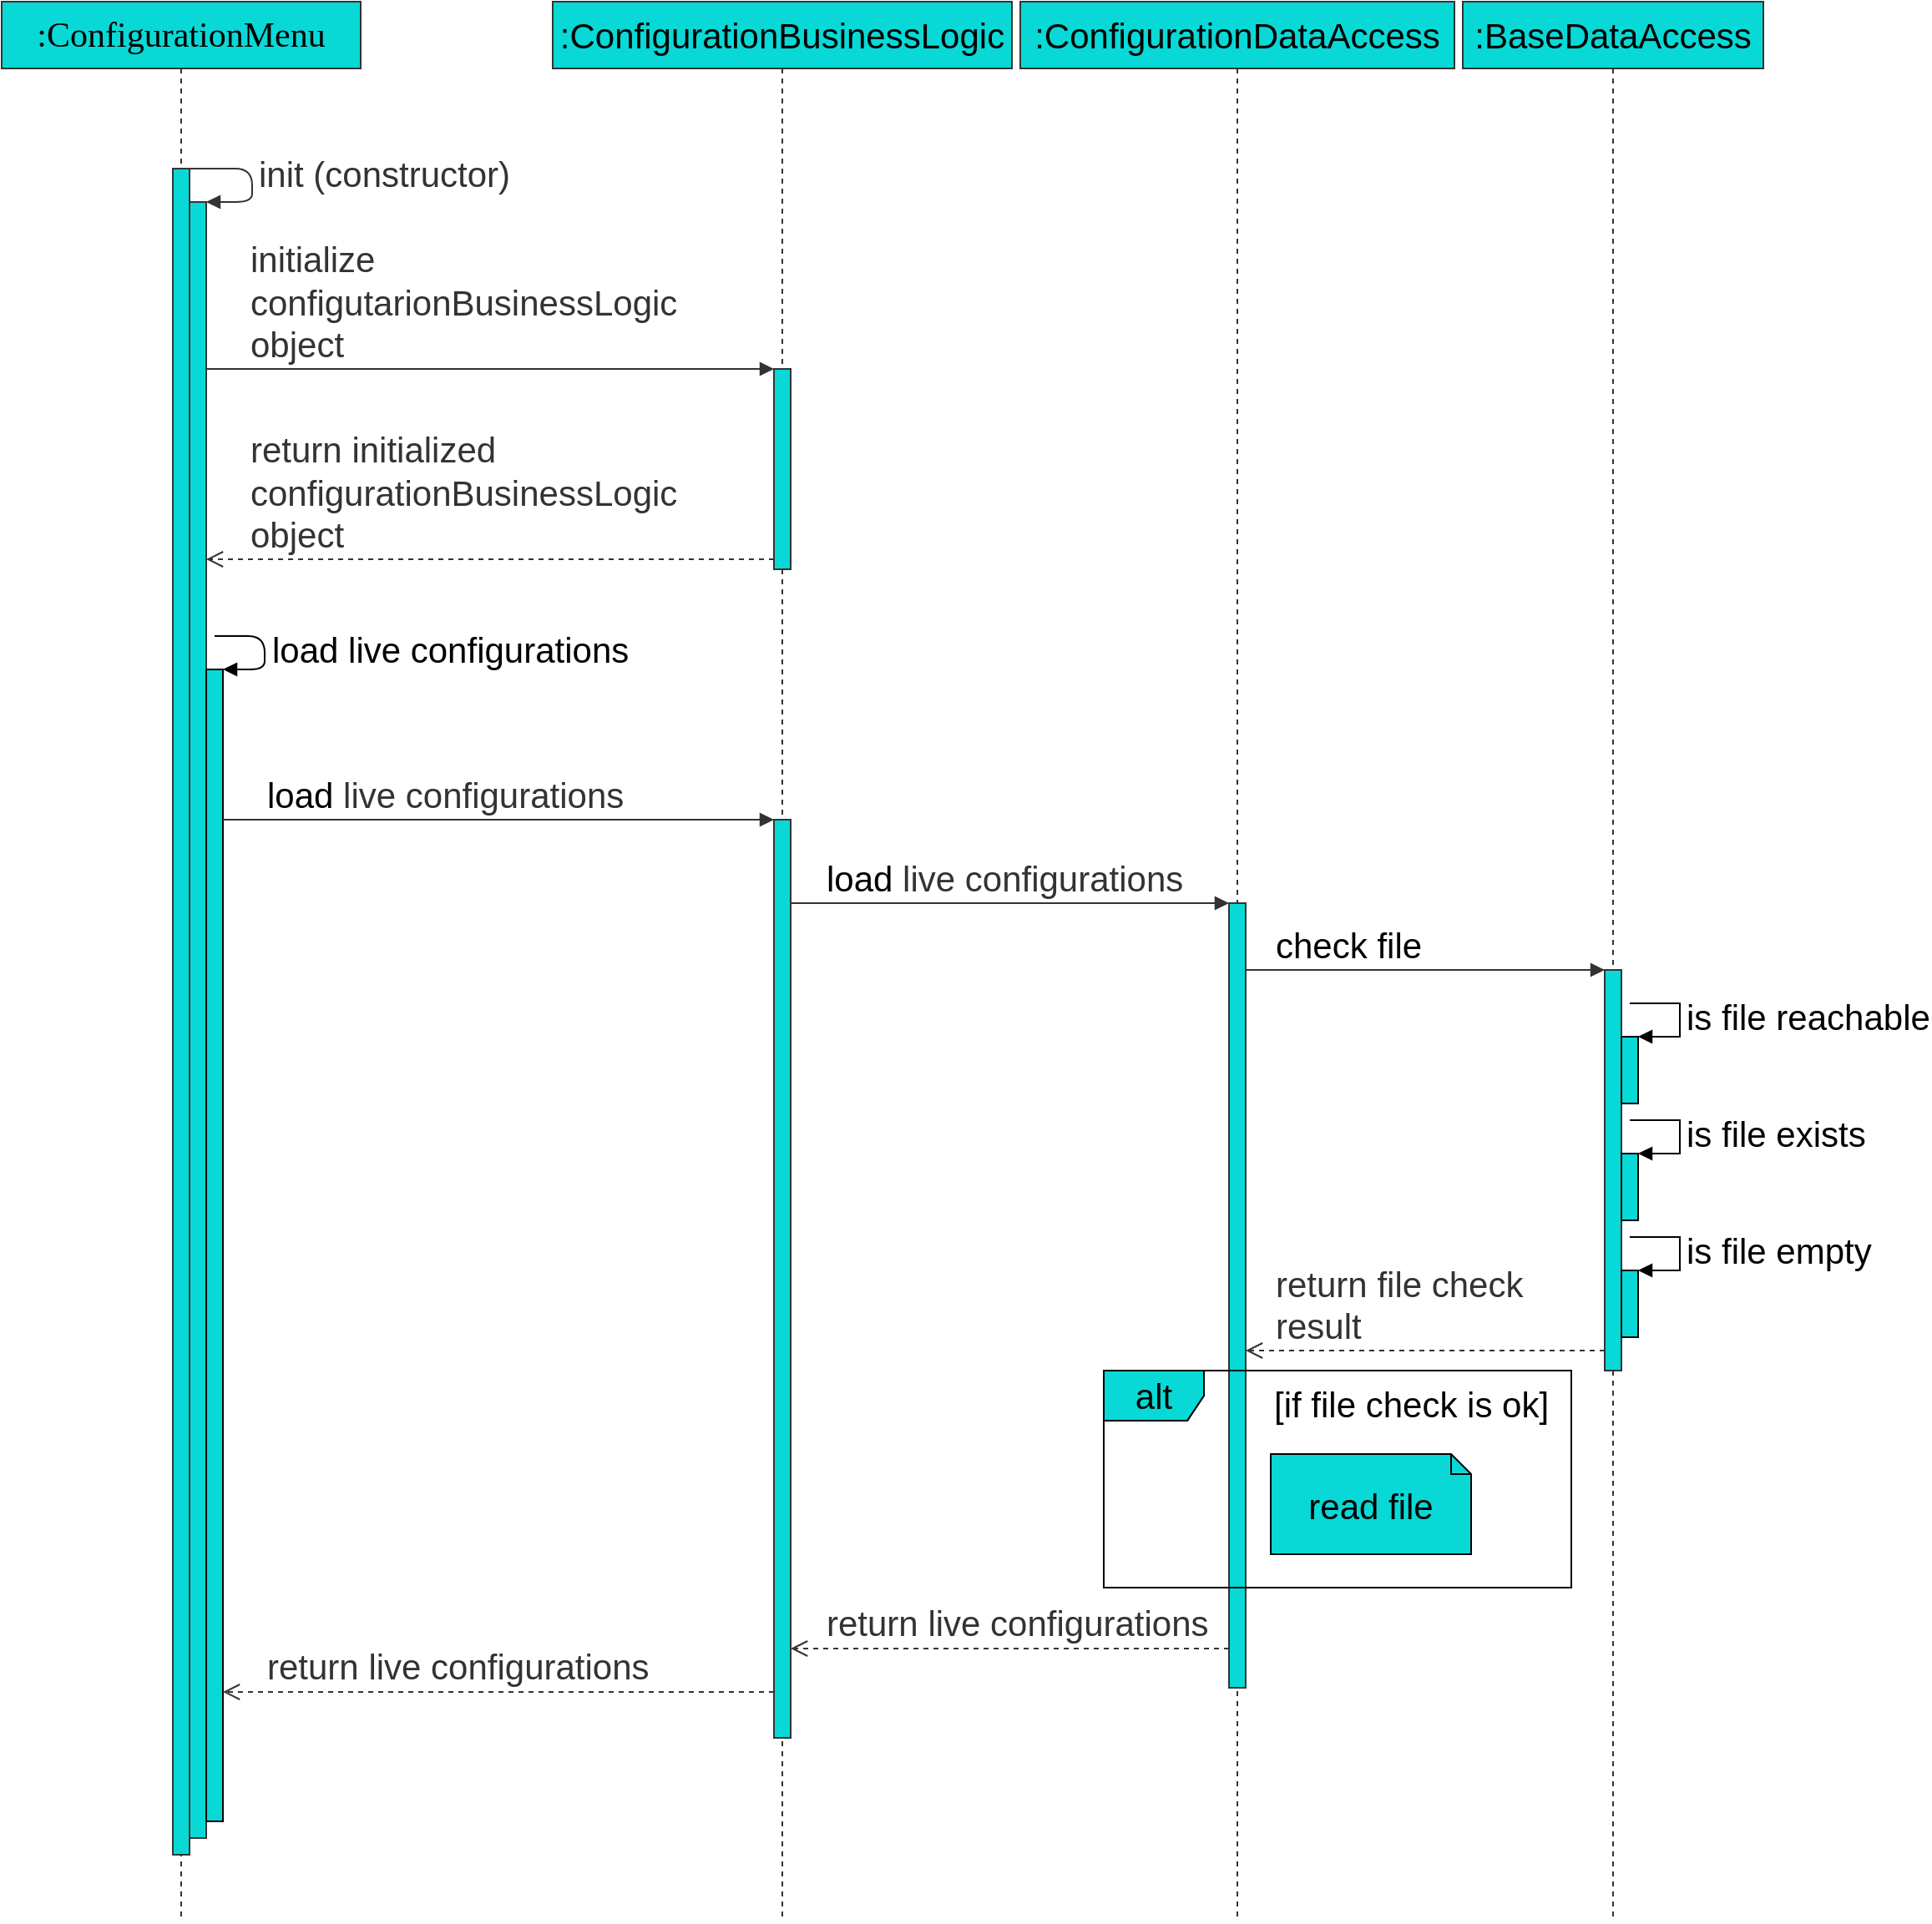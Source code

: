 <mxfile version="14.5.1" type="device"><diagram name="Page-1" id="13e1069c-82ec-6db2-03f1-153e76fe0fe0"><mxGraphModel dx="2496" dy="1511" grid="1" gridSize="10" guides="1" tooltips="1" connect="1" arrows="1" fold="1" page="1" pageScale="1" pageWidth="1100" pageHeight="850" math="0" shadow="0"><root><mxCell id="0"/><mxCell id="1" parent="0"/><mxCell id="7baba1c4bc27f4b0-8" value="&lt;font style=&quot;font-size: 21px&quot;&gt;:ConfigurationMenu&lt;/font&gt;" style="shape=umlLifeline;perimeter=lifelinePerimeter;whiteSpace=wrap;html=1;container=1;collapsible=0;recursiveResize=0;outlineConnect=0;shadow=0;comic=0;labelBackgroundColor=none;strokeWidth=1;fontFamily=Verdana;fontSize=15;align=center;strokeColor=#333333;fillColor=#08D9D6;size=40;" parent="1" vertex="1"><mxGeometry x="20" y="80" width="215" height="1150" as="geometry"/></mxCell><mxCell id="7baba1c4bc27f4b0-9" value="" style="html=1;points=[];perimeter=orthogonalPerimeter;shadow=0;comic=0;labelBackgroundColor=none;strokeWidth=1;fontFamily=Verdana;fontSize=15;align=center;fillColor=#08D9D6;strokeColor=#333333;fontColor=#333333;" parent="7baba1c4bc27f4b0-8" vertex="1"><mxGeometry x="102.5" y="100" width="10" height="1010" as="geometry"/></mxCell><mxCell id="t6h1Kl2ECYMI0jGiUGAe-1" value="" style="html=1;points=[];perimeter=orthogonalPerimeter;fillColor=#08D9D6;strokeColor=#333333;fontColor=#333333;fontSize=15;" parent="7baba1c4bc27f4b0-8" vertex="1"><mxGeometry x="112.5" y="120" width="10" height="980" as="geometry"/></mxCell><mxCell id="t6h1Kl2ECYMI0jGiUGAe-2" value="&lt;font style=&quot;font-size: 21px&quot;&gt;init (constructor)&lt;/font&gt;" style="edgeStyle=orthogonalEdgeStyle;html=1;align=left;spacingLeft=2;endArrow=block;entryX=1;entryY=0;exitX=0.5;exitY=0;exitDx=0;exitDy=0;exitPerimeter=0;strokeColor=#333333;fontColor=#333333;fontSize=15;" parent="7baba1c4bc27f4b0-8" source="7baba1c4bc27f4b0-9" target="t6h1Kl2ECYMI0jGiUGAe-1" edge="1"><mxGeometry relative="1" as="geometry"><mxPoint x="60" y="100" as="sourcePoint"/><Array as="points"><mxPoint x="150" y="100"/><mxPoint x="150" y="120"/></Array></mxGeometry></mxCell><mxCell id="kV6iDw3gYgRYb8K-aKEn-1" value="" style="html=1;points=[];perimeter=orthogonalPerimeter;fontColor=#000000;fillColor=#08D9D6;" vertex="1" parent="7baba1c4bc27f4b0-8"><mxGeometry x="122.5" y="400" width="10" height="690" as="geometry"/></mxCell><mxCell id="kV6iDw3gYgRYb8K-aKEn-2" value="load live configurations" style="edgeStyle=orthogonalEdgeStyle;html=1;align=left;spacingLeft=2;endArrow=block;entryX=1;entryY=0;labelBackgroundColor=#ffffff;fontColor=#000000;fontSize=21;" edge="1" target="kV6iDw3gYgRYb8K-aKEn-1" parent="7baba1c4bc27f4b0-8"><mxGeometry relative="1" as="geometry"><mxPoint x="127.5" y="380" as="sourcePoint"/><Array as="points"><mxPoint x="157.5" y="380"/></Array></mxGeometry></mxCell><mxCell id="t6h1Kl2ECYMI0jGiUGAe-9" value="&lt;font style=&quot;font-size: 21px&quot;&gt;:ConfigurationBusinessLogic&lt;/font&gt;" style="shape=umlLifeline;perimeter=lifelinePerimeter;whiteSpace=wrap;html=1;container=1;collapsible=0;recursiveResize=0;outlineConnect=0;strokeColor=#333333;fillColor=#08D9D6;fontSize=15;" parent="1" vertex="1"><mxGeometry x="350" y="80" width="275" height="1150" as="geometry"/></mxCell><mxCell id="t6h1Kl2ECYMI0jGiUGAe-10" value="" style="html=1;points=[];perimeter=orthogonalPerimeter;fontColor=#333333;fillColor=#08D9D6;strokeColor=#333333;fontSize=15;" parent="t6h1Kl2ECYMI0jGiUGAe-9" vertex="1"><mxGeometry x="132.5" y="220" width="10" height="120" as="geometry"/></mxCell><mxCell id="kV6iDw3gYgRYb8K-aKEn-5" value="" style="html=1;points=[];perimeter=orthogonalPerimeter;fontColor=#333333;fillColor=#08D9D6;strokeColor=#333333;fontSize=15;" vertex="1" parent="t6h1Kl2ECYMI0jGiUGAe-9"><mxGeometry x="132.5" y="490" width="10" height="550" as="geometry"/></mxCell><mxCell id="t6h1Kl2ECYMI0jGiUGAe-11" value="&lt;font style=&quot;font-size: 21px&quot;&gt;initialize&lt;br&gt;&lt;div&gt;&lt;span&gt;configutarionBusinessLogic&lt;/span&gt;&lt;/div&gt;object&lt;/font&gt;" style="html=1;verticalAlign=bottom;endArrow=block;entryX=0;entryY=0;strokeColor=#333333;fontColor=#333333;fontSize=15;labelBackgroundColor=none;align=left;" parent="1" target="t6h1Kl2ECYMI0jGiUGAe-10" edge="1" source="t6h1Kl2ECYMI0jGiUGAe-1"><mxGeometry x="-0.855" relative="1" as="geometry"><mxPoint x="165.67" y="240" as="sourcePoint"/><mxPoint as="offset"/></mxGeometry></mxCell><mxCell id="t6h1Kl2ECYMI0jGiUGAe-12" value="&lt;font style=&quot;font-size: 21px&quot;&gt;return initialized&lt;br&gt;configurationBusinessLogic&lt;br&gt;object&lt;/font&gt;" style="html=1;verticalAlign=bottom;endArrow=open;dashed=1;endSize=8;exitX=0;exitY=0.95;strokeColor=#333333;fontColor=#333333;fontSize=15;labelBackgroundColor=none;align=left;" parent="1" source="t6h1Kl2ECYMI0jGiUGAe-10" edge="1" target="t6h1Kl2ECYMI0jGiUGAe-1"><mxGeometry x="0.855" relative="1" as="geometry"><mxPoint x="165.0" y="314.08" as="targetPoint"/><mxPoint as="offset"/></mxGeometry></mxCell><mxCell id="kV6iDw3gYgRYb8K-aKEn-3" value="&lt;font style=&quot;font-size: 21px&quot;&gt;:ConfigurationDataAccess&lt;/font&gt;" style="shape=umlLifeline;perimeter=lifelinePerimeter;whiteSpace=wrap;html=1;container=1;collapsible=0;recursiveResize=0;outlineConnect=0;strokeColor=#333333;fillColor=#08D9D6;fontSize=15;" vertex="1" parent="1"><mxGeometry x="630" y="80" width="260" height="1150" as="geometry"/></mxCell><mxCell id="kV6iDw3gYgRYb8K-aKEn-8" value="" style="html=1;points=[];perimeter=orthogonalPerimeter;fontColor=#333333;fillColor=#08D9D6;strokeColor=#333333;fontSize=15;" vertex="1" parent="kV6iDw3gYgRYb8K-aKEn-3"><mxGeometry x="125" y="540" width="10" height="470" as="geometry"/></mxCell><mxCell id="kV6iDw3gYgRYb8K-aKEn-6" value="&lt;span style=&quot;color: rgb(0 , 0 , 0) ; font-size: 21px ; background-color: rgb(255 , 255 , 255)&quot;&gt;load&amp;nbsp;&lt;/span&gt;&lt;span style=&quot;font-size: 21px&quot;&gt;live configurations&lt;/span&gt;" style="html=1;verticalAlign=bottom;endArrow=block;entryX=0;entryY=0;strokeColor=#333333;fontColor=#333333;fontSize=15;labelBackgroundColor=none;align=left;" edge="1" parent="1" target="kV6iDw3gYgRYb8K-aKEn-5" source="kV6iDw3gYgRYb8K-aKEn-1"><mxGeometry x="-0.855" relative="1" as="geometry"><mxPoint x="160" y="570" as="sourcePoint"/><mxPoint as="offset"/></mxGeometry></mxCell><mxCell id="kV6iDw3gYgRYb8K-aKEn-7" value="&lt;font style=&quot;font-size: 21px&quot;&gt;return live configurations&lt;/font&gt;" style="html=1;verticalAlign=bottom;endArrow=open;dashed=1;endSize=8;exitX=0;exitY=0.95;strokeColor=#333333;fontColor=#333333;fontSize=15;labelBackgroundColor=none;align=left;" edge="1" parent="1" source="kV6iDw3gYgRYb8K-aKEn-5" target="kV6iDw3gYgRYb8K-aKEn-1"><mxGeometry x="0.855" relative="1" as="geometry"><mxPoint x="142.5" y="684" as="targetPoint"/><mxPoint as="offset"/></mxGeometry></mxCell><mxCell id="kV6iDw3gYgRYb8K-aKEn-9" value="&lt;span style=&quot;color: rgb(0 , 0 , 0) ; font-size: 21px ; background-color: rgb(255 , 255 , 255)&quot;&gt;load&amp;nbsp;&lt;/span&gt;&lt;span style=&quot;font-size: 21px&quot;&gt;live configurations&lt;/span&gt;" style="html=1;verticalAlign=bottom;endArrow=block;entryX=0;entryY=0;strokeColor=#333333;fontColor=#333333;fontSize=15;labelBackgroundColor=none;align=left;" edge="1" parent="1" target="kV6iDw3gYgRYb8K-aKEn-8" source="kV6iDw3gYgRYb8K-aKEn-5"><mxGeometry x="-0.855" relative="1" as="geometry"><mxPoint x="430" y="580.0" as="sourcePoint"/><mxPoint as="offset"/></mxGeometry></mxCell><mxCell id="kV6iDw3gYgRYb8K-aKEn-10" value="&lt;font style=&quot;font-size: 21px&quot;&gt;return live configurations&lt;/font&gt;" style="html=1;verticalAlign=bottom;endArrow=open;dashed=1;endSize=8;exitX=0;exitY=0.95;strokeColor=#333333;fontColor=#333333;fontSize=15;labelBackgroundColor=none;align=left;" edge="1" parent="1" source="kV6iDw3gYgRYb8K-aKEn-8" target="kV6iDw3gYgRYb8K-aKEn-5"><mxGeometry x="0.855" relative="1" as="geometry"><mxPoint x="430" y="836.5" as="targetPoint"/><mxPoint as="offset"/></mxGeometry></mxCell><mxCell id="kV6iDw3gYgRYb8K-aKEn-11" value="&lt;font style=&quot;font-size: 21px&quot;&gt;:BaseDataAccess&lt;/font&gt;" style="shape=umlLifeline;perimeter=lifelinePerimeter;whiteSpace=wrap;html=1;container=1;collapsible=0;recursiveResize=0;outlineConnect=0;strokeColor=#333333;fillColor=#08D9D6;fontSize=15;" vertex="1" parent="1"><mxGeometry x="895" y="80" width="180" height="1150" as="geometry"/></mxCell><mxCell id="kV6iDw3gYgRYb8K-aKEn-13" value="" style="html=1;points=[];perimeter=orthogonalPerimeter;fontColor=#333333;fillColor=#08D9D6;strokeColor=#333333;fontSize=15;" vertex="1" parent="kV6iDw3gYgRYb8K-aKEn-11"><mxGeometry x="85" y="580" width="10" height="240" as="geometry"/></mxCell><mxCell id="kV6iDw3gYgRYb8K-aKEn-16" value="" style="html=1;points=[];perimeter=orthogonalPerimeter;fillColor=#08D9D6;fontSize=21;fontColor=#000000;" vertex="1" parent="kV6iDw3gYgRYb8K-aKEn-11"><mxGeometry x="95" y="620" width="10" height="40" as="geometry"/></mxCell><mxCell id="kV6iDw3gYgRYb8K-aKEn-17" value="is file reachable" style="edgeStyle=orthogonalEdgeStyle;html=1;align=left;spacingLeft=2;endArrow=block;rounded=0;entryX=1;entryY=0;labelBackgroundColor=#ffffff;fontSize=21;fontColor=#000000;" edge="1" target="kV6iDw3gYgRYb8K-aKEn-16" parent="kV6iDw3gYgRYb8K-aKEn-11"><mxGeometry relative="1" as="geometry"><mxPoint x="100" y="600" as="sourcePoint"/><Array as="points"><mxPoint x="130" y="600"/></Array></mxGeometry></mxCell><mxCell id="kV6iDw3gYgRYb8K-aKEn-14" value="&lt;font color=&quot;#000000&quot;&gt;&lt;span style=&quot;font-size: 21px ; background-color: rgb(255 , 255 , 255)&quot;&gt;check file&lt;/span&gt;&lt;/font&gt;" style="html=1;verticalAlign=bottom;endArrow=block;entryX=0;entryY=0;strokeColor=#333333;fontColor=#333333;fontSize=15;labelBackgroundColor=none;align=left;" edge="1" parent="1" target="kV6iDw3gYgRYb8K-aKEn-13" source="kV6iDw3gYgRYb8K-aKEn-8"><mxGeometry x="-0.855" relative="1" as="geometry"><mxPoint x="710" y="620.0" as="sourcePoint"/><mxPoint as="offset"/></mxGeometry></mxCell><mxCell id="kV6iDw3gYgRYb8K-aKEn-15" value="&lt;font style=&quot;font-size: 21px&quot;&gt;return file check&lt;br&gt;result&lt;/font&gt;" style="html=1;verticalAlign=bottom;endArrow=open;dashed=1;endSize=8;exitX=0;exitY=0.95;strokeColor=#333333;fontColor=#333333;fontSize=15;labelBackgroundColor=none;align=left;" edge="1" parent="1" source="kV6iDw3gYgRYb8K-aKEn-13" target="kV6iDw3gYgRYb8K-aKEn-8"><mxGeometry x="0.855" relative="1" as="geometry"><mxPoint x="710" y="800.5" as="targetPoint"/><mxPoint as="offset"/></mxGeometry></mxCell><mxCell id="kV6iDw3gYgRYb8K-aKEn-18" value="" style="html=1;points=[];perimeter=orthogonalPerimeter;fillColor=#08D9D6;fontSize=21;fontColor=#000000;" vertex="1" parent="1"><mxGeometry x="990" y="770" width="10" height="40" as="geometry"/></mxCell><mxCell id="kV6iDw3gYgRYb8K-aKEn-19" value="is file exists" style="edgeStyle=orthogonalEdgeStyle;html=1;align=left;spacingLeft=2;endArrow=block;rounded=0;entryX=1;entryY=0;labelBackgroundColor=#ffffff;fontSize=21;fontColor=#000000;" edge="1" parent="1" target="kV6iDw3gYgRYb8K-aKEn-18"><mxGeometry relative="1" as="geometry"><mxPoint x="995" y="750.0" as="sourcePoint"/><Array as="points"><mxPoint x="1025" y="750"/></Array></mxGeometry></mxCell><mxCell id="kV6iDw3gYgRYb8K-aKEn-20" value="" style="html=1;points=[];perimeter=orthogonalPerimeter;fillColor=#08D9D6;fontSize=21;fontColor=#000000;" vertex="1" parent="1"><mxGeometry x="990" y="840" width="10" height="40" as="geometry"/></mxCell><mxCell id="kV6iDw3gYgRYb8K-aKEn-21" value="is file empty" style="edgeStyle=orthogonalEdgeStyle;html=1;align=left;spacingLeft=2;endArrow=block;rounded=0;entryX=1;entryY=0;labelBackgroundColor=#ffffff;fontSize=21;fontColor=#000000;" edge="1" parent="1" target="kV6iDw3gYgRYb8K-aKEn-20"><mxGeometry relative="1" as="geometry"><mxPoint x="995" y="820.0" as="sourcePoint"/><Array as="points"><mxPoint x="1025" y="820"/></Array></mxGeometry></mxCell><mxCell id="kV6iDw3gYgRYb8K-aKEn-22" value="alt" style="shape=umlFrame;whiteSpace=wrap;html=1;fillColor=#08D9D6;fontSize=21;fontColor=#000000;" vertex="1" parent="1"><mxGeometry x="680" y="900" width="280" height="130" as="geometry"/></mxCell><mxCell id="kV6iDw3gYgRYb8K-aKEn-23" value="[if file check is ok]" style="text;html=1;strokeColor=none;fillColor=none;align=left;verticalAlign=middle;whiteSpace=wrap;rounded=0;fontSize=21;fontColor=#000000;" vertex="1" parent="1"><mxGeometry x="780" y="910" width="220" height="20" as="geometry"/></mxCell><mxCell id="kV6iDw3gYgRYb8K-aKEn-24" value="read file" style="shape=note2;boundedLbl=1;whiteSpace=wrap;html=1;size=12;verticalAlign=top;align=center;fillColor=#08D9D6;fontSize=21;fontColor=#000000;" vertex="1" parent="1"><mxGeometry x="780" y="950" width="120" height="60" as="geometry"/></mxCell><mxCell id="kV6iDw3gYgRYb8K-aKEn-25" value="alt" style="shape=umlFrame;whiteSpace=wrap;html=1;fillColor=#08D9D6;fontSize=21;fontColor=#000000;" vertex="1" parent="1"><mxGeometry x="680" y="900" width="280" height="130" as="geometry"/></mxCell></root></mxGraphModel></diagram></mxfile>